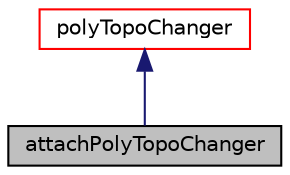 digraph "attachPolyTopoChanger"
{
  bgcolor="transparent";
  edge [fontname="Helvetica",fontsize="10",labelfontname="Helvetica",labelfontsize="10"];
  node [fontname="Helvetica",fontsize="10",shape=record];
  Node1 [label="attachPolyTopoChanger",height=0.2,width=0.4,color="black", fillcolor="grey75", style="filled", fontcolor="black"];
  Node2 -> Node1 [dir="back",color="midnightblue",fontsize="10",style="solid",fontname="Helvetica"];
  Node2 [label="polyTopoChanger",height=0.2,width=0.4,color="red",URL="$a01977.html",tooltip="List of mesh modifiers defining the mesh dynamics. "];
}
